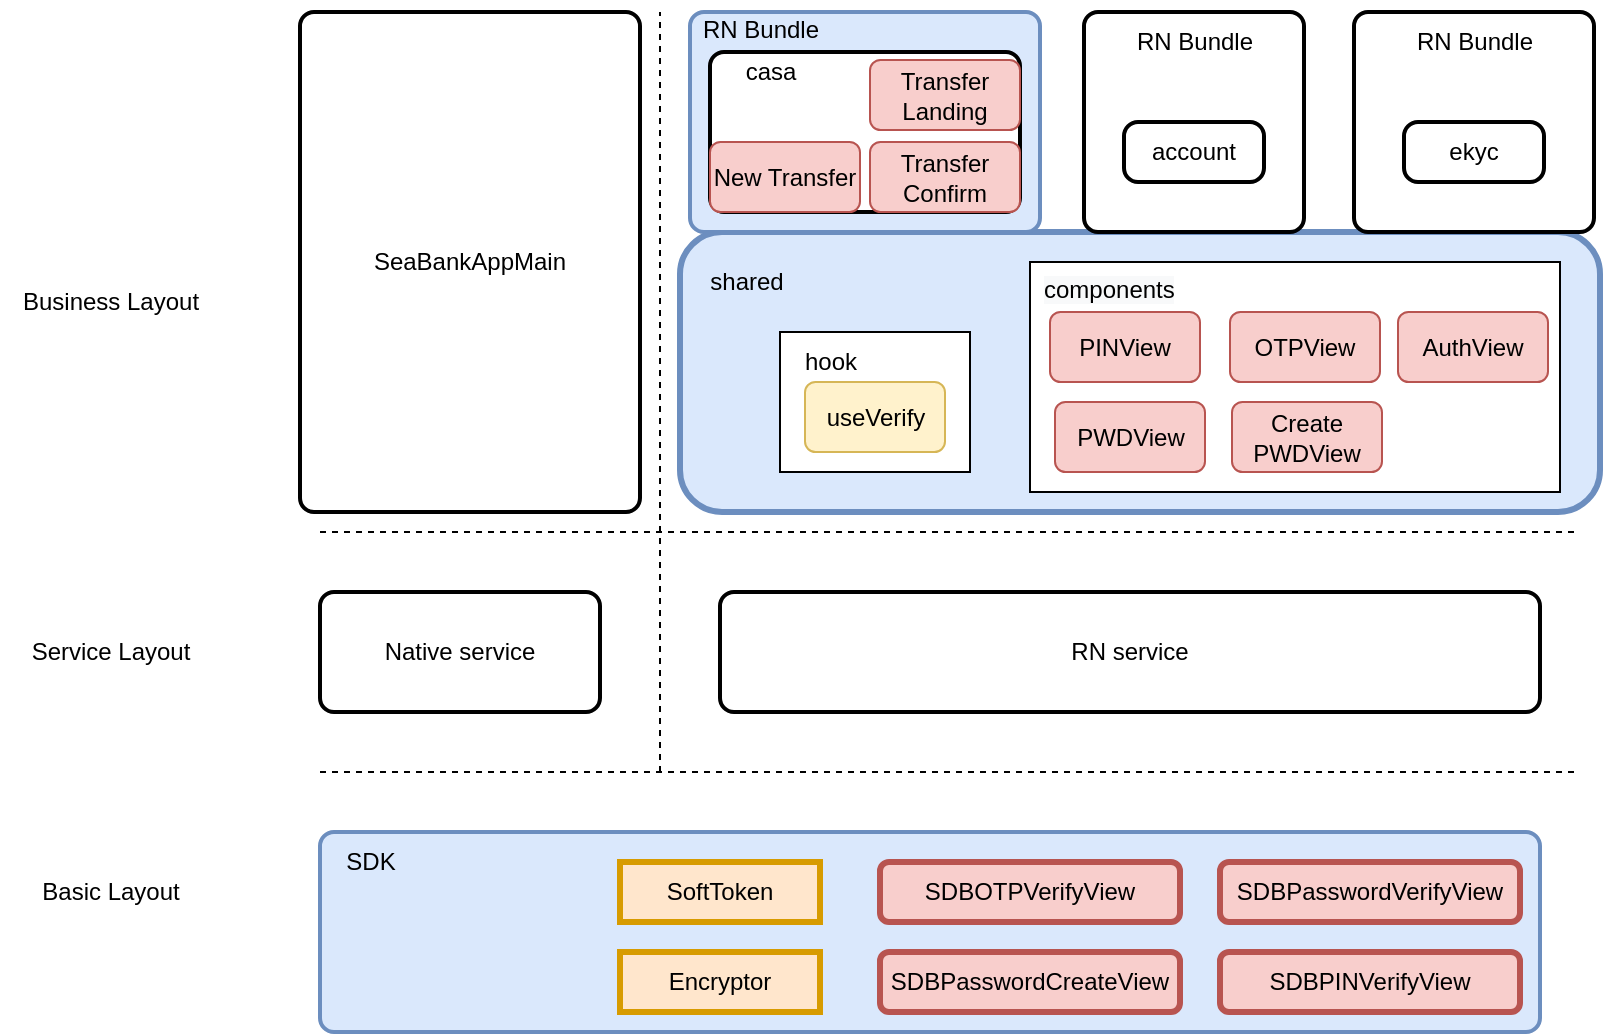<mxfile version="20.4.0" type="github"><diagram id="J08z-moq-4YXgrF1eUB3" name="第 1 页"><mxGraphModel dx="2061" dy="736" grid="1" gridSize="10" guides="1" tooltips="1" connect="1" arrows="1" fold="1" page="1" pageScale="1" pageWidth="827" pageHeight="1169" math="0" shadow="0"><root><mxCell id="0"/><mxCell id="1" parent="0"/><mxCell id="bJTVgxnDyHc0i6QxKm_M-24" value="" style="rounded=1;whiteSpace=wrap;html=1;fillColor=#dae8fc;strokeColor=#6c8ebf;strokeWidth=3;" parent="1" vertex="1"><mxGeometry x="230" y="130" width="460" height="140" as="geometry"/></mxCell><mxCell id="bJTVgxnDyHc0i6QxKm_M-31" value="" style="whiteSpace=wrap;html=1;" parent="1" vertex="1"><mxGeometry x="405" y="145" width="265" height="115" as="geometry"/></mxCell><mxCell id="bJTVgxnDyHc0i6QxKm_M-1" value="&lt;span style=&quot;&quot;&gt;SeaBankAppMain&lt;/span&gt;" style="rounded=1;whiteSpace=wrap;html=1;absoluteArcSize=1;arcSize=14;strokeWidth=2;" parent="1" vertex="1"><mxGeometry x="40" y="20" width="170" height="250" as="geometry"/></mxCell><mxCell id="bJTVgxnDyHc0i6QxKm_M-2" value="" style="rounded=1;whiteSpace=wrap;html=1;absoluteArcSize=1;arcSize=14;strokeWidth=2;fillColor=#dae8fc;strokeColor=#6c8ebf;" parent="1" vertex="1"><mxGeometry x="235" y="20" width="175" height="110" as="geometry"/></mxCell><mxCell id="bJTVgxnDyHc0i6QxKm_M-3" value="RN Bundle" style="text;html=1;align=center;verticalAlign=middle;resizable=0;points=[];autosize=1;strokeColor=none;fillColor=none;" parent="1" vertex="1"><mxGeometry x="230" y="14" width="80" height="30" as="geometry"/></mxCell><mxCell id="bJTVgxnDyHc0i6QxKm_M-5" value="" style="rounded=1;whiteSpace=wrap;html=1;absoluteArcSize=1;arcSize=14;strokeWidth=2;" parent="1" vertex="1"><mxGeometry x="432" y="20" width="110" height="110" as="geometry"/></mxCell><mxCell id="bJTVgxnDyHc0i6QxKm_M-6" value="RN Bundle" style="text;html=1;align=center;verticalAlign=middle;resizable=0;points=[];autosize=1;strokeColor=none;fillColor=none;" parent="1" vertex="1"><mxGeometry x="447" y="20" width="80" height="30" as="geometry"/></mxCell><mxCell id="bJTVgxnDyHc0i6QxKm_M-7" value="" style="rounded=1;whiteSpace=wrap;html=1;absoluteArcSize=1;arcSize=14;strokeWidth=2;" parent="1" vertex="1"><mxGeometry x="567" y="20" width="120" height="110" as="geometry"/></mxCell><mxCell id="bJTVgxnDyHc0i6QxKm_M-8" value="RN Bundle" style="text;html=1;align=center;verticalAlign=middle;resizable=0;points=[];autosize=1;strokeColor=none;fillColor=none;" parent="1" vertex="1"><mxGeometry x="587" y="20" width="80" height="30" as="geometry"/></mxCell><mxCell id="bJTVgxnDyHc0i6QxKm_M-9" value="" style="rounded=1;whiteSpace=wrap;html=1;absoluteArcSize=1;arcSize=14;strokeWidth=2;" parent="1" vertex="1"><mxGeometry x="245" y="40" width="155" height="80" as="geometry"/></mxCell><mxCell id="bJTVgxnDyHc0i6QxKm_M-11" value="&lt;span style=&quot;&quot;&gt;account&lt;/span&gt;" style="rounded=1;whiteSpace=wrap;html=1;absoluteArcSize=1;arcSize=14;strokeWidth=2;" parent="1" vertex="1"><mxGeometry x="452" y="75" width="70" height="30" as="geometry"/></mxCell><mxCell id="bJTVgxnDyHc0i6QxKm_M-12" value="&lt;span style=&quot;&quot;&gt;ekyc&lt;/span&gt;" style="rounded=1;whiteSpace=wrap;html=1;absoluteArcSize=1;arcSize=14;strokeWidth=2;" parent="1" vertex="1"><mxGeometry x="592" y="75" width="70" height="30" as="geometry"/></mxCell><mxCell id="bJTVgxnDyHc0i6QxKm_M-14" value="Business Layout" style="text;html=1;align=center;verticalAlign=middle;resizable=0;points=[];autosize=1;strokeColor=none;fillColor=none;" parent="1" vertex="1"><mxGeometry x="-110" y="150" width="110" height="30" as="geometry"/></mxCell><mxCell id="bJTVgxnDyHc0i6QxKm_M-15" value="Native service" style="rounded=1;whiteSpace=wrap;html=1;absoluteArcSize=1;arcSize=14;strokeWidth=2;" parent="1" vertex="1"><mxGeometry x="50" y="310" width="140" height="60" as="geometry"/></mxCell><mxCell id="bJTVgxnDyHc0i6QxKm_M-16" value="RN service" style="rounded=1;whiteSpace=wrap;html=1;absoluteArcSize=1;arcSize=14;strokeWidth=2;" parent="1" vertex="1"><mxGeometry x="250" y="310" width="410" height="60" as="geometry"/></mxCell><mxCell id="bJTVgxnDyHc0i6QxKm_M-18" value="" style="rounded=1;whiteSpace=wrap;html=1;absoluteArcSize=1;arcSize=14;strokeWidth=2;fillColor=#dae8fc;strokeColor=#6c8ebf;" parent="1" vertex="1"><mxGeometry x="50" y="430" width="610" height="100" as="geometry"/></mxCell><mxCell id="bJTVgxnDyHc0i6QxKm_M-19" value="Service Layout" style="text;html=1;align=center;verticalAlign=middle;resizable=0;points=[];autosize=1;strokeColor=none;fillColor=none;" parent="1" vertex="1"><mxGeometry x="-105" y="325" width="100" height="30" as="geometry"/></mxCell><mxCell id="bJTVgxnDyHc0i6QxKm_M-20" value="Basic Layout" style="text;html=1;align=center;verticalAlign=middle;resizable=0;points=[];autosize=1;strokeColor=none;fillColor=none;" parent="1" vertex="1"><mxGeometry x="-100" y="445" width="90" height="30" as="geometry"/></mxCell><mxCell id="bJTVgxnDyHc0i6QxKm_M-21" value="" style="endArrow=none;dashed=1;html=1;rounded=0;" parent="1" edge="1"><mxGeometry width="50" height="50" relative="1" as="geometry"><mxPoint x="220" y="400" as="sourcePoint"/><mxPoint x="220" y="20" as="targetPoint"/></mxGeometry></mxCell><mxCell id="bJTVgxnDyHc0i6QxKm_M-22" value="" style="endArrow=none;dashed=1;html=1;rounded=0;" parent="1" edge="1"><mxGeometry width="50" height="50" relative="1" as="geometry"><mxPoint x="50" y="280" as="sourcePoint"/><mxPoint x="680" y="280" as="targetPoint"/></mxGeometry></mxCell><mxCell id="bJTVgxnDyHc0i6QxKm_M-23" value="" style="endArrow=none;dashed=1;html=1;rounded=0;" parent="1" edge="1"><mxGeometry width="50" height="50" relative="1" as="geometry"><mxPoint x="50" y="400" as="sourcePoint"/><mxPoint x="680" y="400" as="targetPoint"/></mxGeometry></mxCell><mxCell id="bJTVgxnDyHc0i6QxKm_M-25" value="shared" style="text;html=1;align=center;verticalAlign=middle;resizable=0;points=[];autosize=1;strokeColor=none;fillColor=none;" parent="1" vertex="1"><mxGeometry x="232.5" y="140" width="60" height="30" as="geometry"/></mxCell><mxCell id="bJTVgxnDyHc0i6QxKm_M-29" value="PINView" style="rounded=1;whiteSpace=wrap;html=1;fillColor=#f8cecc;strokeColor=#b85450;" parent="1" vertex="1"><mxGeometry x="415" y="170" width="75" height="35" as="geometry"/></mxCell><mxCell id="bJTVgxnDyHc0i6QxKm_M-30" value="OTPView" style="rounded=1;whiteSpace=wrap;html=1;fillColor=#f8cecc;strokeColor=#b85450;" parent="1" vertex="1"><mxGeometry x="505" y="170" width="75" height="35" as="geometry"/></mxCell><mxCell id="bJTVgxnDyHc0i6QxKm_M-32" value="&lt;meta charset=&quot;utf-8&quot;&gt;&lt;span style=&quot;color: rgb(0, 0, 0); font-family: Helvetica; font-size: 12px; font-style: normal; font-variant-ligatures: normal; font-variant-caps: normal; font-weight: 400; letter-spacing: normal; orphans: 2; text-align: center; text-indent: 0px; text-transform: none; widows: 2; word-spacing: 0px; -webkit-text-stroke-width: 0px; background-color: rgb(248, 249, 250); text-decoration-thickness: initial; text-decoration-style: initial; text-decoration-color: initial; float: none; display: inline !important;&quot;&gt;components&lt;/span&gt;" style="text;whiteSpace=wrap;html=1;" parent="1" vertex="1"><mxGeometry x="410" y="145" width="100" height="40" as="geometry"/></mxCell><mxCell id="bJTVgxnDyHc0i6QxKm_M-33" value="PWDView" style="rounded=1;whiteSpace=wrap;html=1;fillColor=#f8cecc;strokeColor=#b85450;" parent="1" vertex="1"><mxGeometry x="417.5" y="215" width="75" height="35" as="geometry"/></mxCell><mxCell id="bJTVgxnDyHc0i6QxKm_M-34" value="" style="whiteSpace=wrap;html=1;" parent="1" vertex="1"><mxGeometry x="280" y="180" width="95" height="70" as="geometry"/></mxCell><mxCell id="bJTVgxnDyHc0i6QxKm_M-35" value="&lt;span style=&quot;&quot;&gt;hook&lt;/span&gt;" style="text;html=1;align=center;verticalAlign=middle;resizable=0;points=[];autosize=1;strokeColor=none;fillColor=none;" parent="1" vertex="1"><mxGeometry x="280" y="180" width="50" height="30" as="geometry"/></mxCell><mxCell id="bJTVgxnDyHc0i6QxKm_M-36" value="useVerify" style="rounded=1;whiteSpace=wrap;html=1;fillColor=#fff2cc;strokeColor=#d6b656;" parent="1" vertex="1"><mxGeometry x="292.5" y="205" width="70" height="35" as="geometry"/></mxCell><mxCell id="bJTVgxnDyHc0i6QxKm_M-37" value="Create PWDView" style="rounded=1;whiteSpace=wrap;html=1;fillColor=#f8cecc;strokeColor=#b85450;" parent="1" vertex="1"><mxGeometry x="506" y="215" width="75" height="35" as="geometry"/></mxCell><mxCell id="bJTVgxnDyHc0i6QxKm_M-38" value="SDBOTPVerifyView" style="rounded=1;whiteSpace=wrap;html=1;strokeWidth=3;fillColor=#f8cecc;strokeColor=#b85450;" parent="1" vertex="1"><mxGeometry x="330" y="445" width="150" height="30" as="geometry"/></mxCell><mxCell id="bJTVgxnDyHc0i6QxKm_M-40" value="SDBPasswordVerifyView" style="rounded=1;whiteSpace=wrap;html=1;strokeWidth=3;fillColor=#f8cecc;strokeColor=#b85450;" parent="1" vertex="1"><mxGeometry x="500" y="445" width="150" height="30" as="geometry"/></mxCell><mxCell id="bJTVgxnDyHc0i6QxKm_M-41" value="SDBPasswordCreateView" style="rounded=1;whiteSpace=wrap;html=1;strokeWidth=3;fillColor=#f8cecc;strokeColor=#b85450;" parent="1" vertex="1"><mxGeometry x="330" y="490" width="150" height="30" as="geometry"/></mxCell><mxCell id="bJTVgxnDyHc0i6QxKm_M-42" value="SDBPINVerifyView" style="rounded=1;whiteSpace=wrap;html=1;strokeWidth=3;fillColor=#f8cecc;strokeColor=#b85450;" parent="1" vertex="1"><mxGeometry x="500" y="490" width="150" height="30" as="geometry"/></mxCell><mxCell id="bJTVgxnDyHc0i6QxKm_M-43" value="&lt;span style=&quot;&quot;&gt;SDK&lt;/span&gt;" style="text;html=1;align=center;verticalAlign=middle;resizable=0;points=[];autosize=1;strokeColor=none;fillColor=none;" parent="1" vertex="1"><mxGeometry x="50" y="430" width="50" height="30" as="geometry"/></mxCell><mxCell id="bJTVgxnDyHc0i6QxKm_M-44" value="SoftToken" style="whiteSpace=wrap;html=1;strokeWidth=3;fillColor=#ffe6cc;strokeColor=#d79b00;" parent="1" vertex="1"><mxGeometry x="200" y="445" width="100" height="30" as="geometry"/></mxCell><mxCell id="bJTVgxnDyHc0i6QxKm_M-45" value="Encryptor" style="whiteSpace=wrap;html=1;strokeWidth=3;fillColor=#ffe6cc;strokeColor=#d79b00;" parent="1" vertex="1"><mxGeometry x="200" y="490" width="100" height="30" as="geometry"/></mxCell><mxCell id="VOsG1k_2_-ozErprW9ac-1" value="AuthView" style="rounded=1;whiteSpace=wrap;html=1;fillColor=#f8cecc;strokeColor=#b85450;" parent="1" vertex="1"><mxGeometry x="589" y="170" width="75" height="35" as="geometry"/></mxCell><mxCell id="6WeLOK3SUc9M_mdKDQzH-1" value="&lt;span style=&quot;&quot;&gt;casa&lt;/span&gt;" style="text;html=1;align=center;verticalAlign=middle;resizable=0;points=[];autosize=1;strokeColor=none;fillColor=none;" parent="1" vertex="1"><mxGeometry x="250" y="35" width="50" height="30" as="geometry"/></mxCell><mxCell id="6WeLOK3SUc9M_mdKDQzH-2" value="Transfer Confirm" style="rounded=1;whiteSpace=wrap;html=1;fillColor=#f8cecc;strokeColor=#b85450;" parent="1" vertex="1"><mxGeometry x="325" y="85" width="75" height="35" as="geometry"/></mxCell><mxCell id="6WeLOK3SUc9M_mdKDQzH-4" value="Transfer Landing" style="rounded=1;whiteSpace=wrap;html=1;fillColor=#f8cecc;strokeColor=#b85450;" parent="1" vertex="1"><mxGeometry x="325" y="44" width="75" height="35" as="geometry"/></mxCell><mxCell id="Z2PxHAb3r869k6T93xDv-1" value="New Transfer" style="rounded=1;whiteSpace=wrap;html=1;fillColor=#f8cecc;strokeColor=#b85450;" vertex="1" parent="1"><mxGeometry x="245" y="85" width="75" height="35" as="geometry"/></mxCell></root></mxGraphModel></diagram></mxfile>